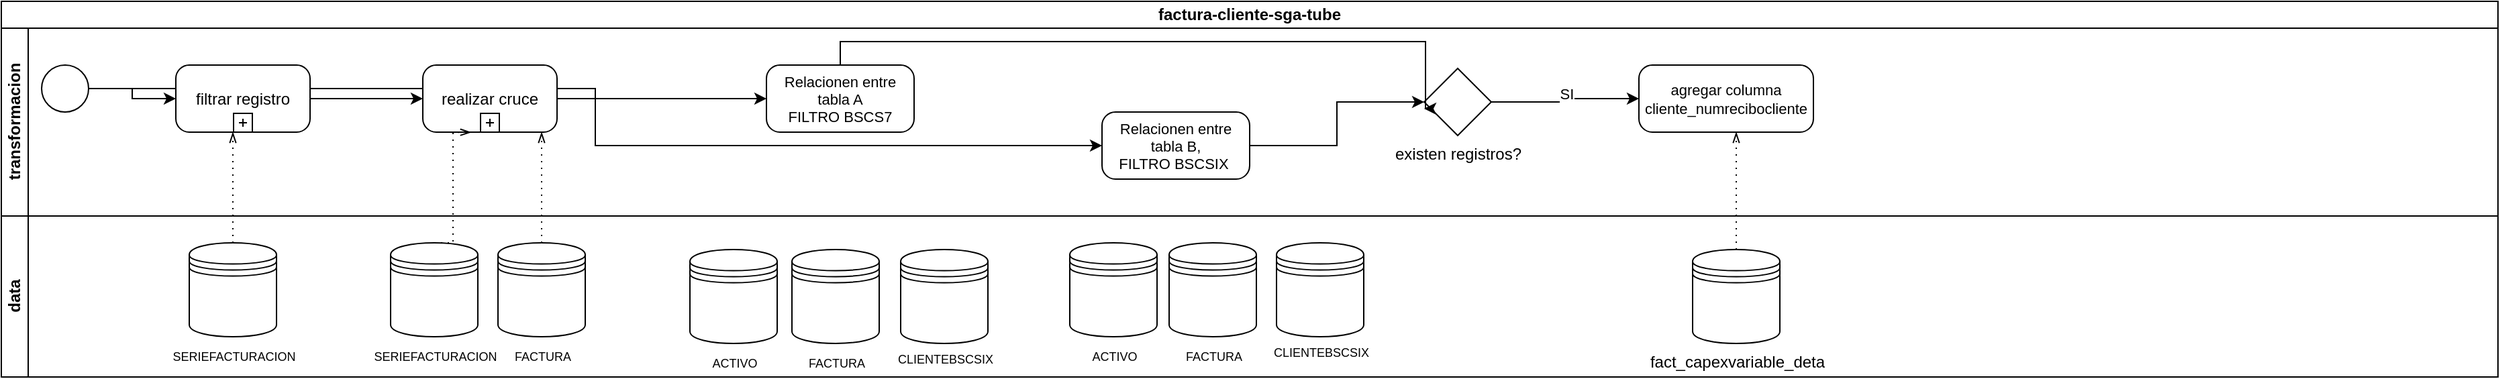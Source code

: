 <mxfile version="23.1.1" type="github">
  <diagram name="Página-1" id="NzK1YhTJ4DpfCUipt_Pe">
    <mxGraphModel dx="1050" dy="530" grid="1" gridSize="10" guides="1" tooltips="1" connect="1" arrows="1" fold="1" page="1" pageScale="1" pageWidth="827" pageHeight="1169" math="0" shadow="0">
      <root>
        <mxCell id="0" />
        <mxCell id="1" parent="0" />
        <mxCell id="dCHRHp1OiHREjXk_zQXD-1" value="factura-cliente-sga-tube" style="swimlane;html=1;childLayout=stackLayout;resizeParent=1;resizeParentMax=0;horizontal=1;startSize=20;horizontalStack=0;whiteSpace=wrap;" vertex="1" parent="1">
          <mxGeometry x="100" y="90" width="1860" height="280" as="geometry" />
        </mxCell>
        <mxCell id="dCHRHp1OiHREjXk_zQXD-2" value="transformacion" style="swimlane;html=1;startSize=20;horizontal=0;" vertex="1" parent="dCHRHp1OiHREjXk_zQXD-1">
          <mxGeometry y="20" width="1860" height="140" as="geometry" />
        </mxCell>
        <mxCell id="dCHRHp1OiHREjXk_zQXD-42" style="edgeStyle=orthogonalEdgeStyle;rounded=0;orthogonalLoop=1;jettySize=auto;html=1;" edge="1" parent="dCHRHp1OiHREjXk_zQXD-2" source="dCHRHp1OiHREjXk_zQXD-5" target="dCHRHp1OiHREjXk_zQXD-36">
          <mxGeometry relative="1" as="geometry" />
        </mxCell>
        <mxCell id="dCHRHp1OiHREjXk_zQXD-86" style="edgeStyle=orthogonalEdgeStyle;rounded=0;orthogonalLoop=1;jettySize=auto;html=1;" edge="1" parent="dCHRHp1OiHREjXk_zQXD-2" source="dCHRHp1OiHREjXk_zQXD-5" target="dCHRHp1OiHREjXk_zQXD-74">
          <mxGeometry relative="1" as="geometry" />
        </mxCell>
        <mxCell id="dCHRHp1OiHREjXk_zQXD-5" value="" style="points=[[0.145,0.145,0],[0.5,0,0],[0.855,0.145,0],[1,0.5,0],[0.855,0.855,0],[0.5,1,0],[0.145,0.855,0],[0,0.5,0]];shape=mxgraph.bpmn.event;html=1;verticalLabelPosition=bottom;labelBackgroundColor=#ffffff;verticalAlign=top;align=center;perimeter=ellipsePerimeter;outlineConnect=0;aspect=fixed;outline=standard;symbol=general;" vertex="1" parent="dCHRHp1OiHREjXk_zQXD-2">
          <mxGeometry x="30" y="27.5" width="35" height="35" as="geometry" />
        </mxCell>
        <mxCell id="dCHRHp1OiHREjXk_zQXD-36" value="filtrar registro" style="points=[[0.25,0,0],[0.5,0,0],[0.75,0,0],[1,0.25,0],[1,0.5,0],[1,0.75,0],[0.75,1,0],[0.5,1,0],[0.25,1,0],[0,0.75,0],[0,0.5,0],[0,0.25,0]];shape=mxgraph.bpmn.task;whiteSpace=wrap;rectStyle=rounded;size=10;html=1;container=1;expand=0;collapsible=0;taskMarker=abstract;isLoopSub=1;" vertex="1" parent="dCHRHp1OiHREjXk_zQXD-2">
          <mxGeometry x="130" y="27.5" width="100" height="50" as="geometry" />
        </mxCell>
        <mxCell id="dCHRHp1OiHREjXk_zQXD-75" style="edgeStyle=orthogonalEdgeStyle;rounded=0;orthogonalLoop=1;jettySize=auto;html=1;" edge="1" parent="dCHRHp1OiHREjXk_zQXD-2" source="dCHRHp1OiHREjXk_zQXD-37" target="dCHRHp1OiHREjXk_zQXD-13">
          <mxGeometry relative="1" as="geometry" />
        </mxCell>
        <mxCell id="dCHRHp1OiHREjXk_zQXD-37" value="realizar cruce" style="points=[[0.25,0,0],[0.5,0,0],[0.75,0,0],[1,0.25,0],[1,0.5,0],[1,0.75,0],[0.75,1,0],[0.5,1,0],[0.25,1,0],[0,0.75,0],[0,0.5,0],[0,0.25,0]];shape=mxgraph.bpmn.task;whiteSpace=wrap;rectStyle=rounded;size=10;html=1;container=1;expand=0;collapsible=0;taskMarker=abstract;isLoopSub=1;" vertex="1" parent="dCHRHp1OiHREjXk_zQXD-2">
          <mxGeometry x="314" y="27.5" width="100" height="50" as="geometry" />
        </mxCell>
        <mxCell id="dCHRHp1OiHREjXk_zQXD-40" style="edgeStyle=orthogonalEdgeStyle;rounded=0;orthogonalLoop=1;jettySize=auto;html=1;entryX=0;entryY=0.5;entryDx=0;entryDy=0;entryPerimeter=0;" edge="1" parent="dCHRHp1OiHREjXk_zQXD-2" source="dCHRHp1OiHREjXk_zQXD-36" target="dCHRHp1OiHREjXk_zQXD-37">
          <mxGeometry relative="1" as="geometry" />
        </mxCell>
        <mxCell id="dCHRHp1OiHREjXk_zQXD-13" value="Relacionen entre tabla A&lt;br&gt;FILTRO&amp;nbsp;BSCS7" style="points=[[0.25,0,0],[0.5,0,0],[0.75,0,0],[1,0.25,0],[1,0.5,0],[1,0.75,0],[0.75,1,0],[0.5,1,0],[0.25,1,0],[0,0.75,0],[0,0.5,0],[0,0.25,0]];shape=mxgraph.bpmn.task;whiteSpace=wrap;rectStyle=rounded;size=10;html=1;container=1;expand=0;collapsible=0;taskMarker=abstract;fontSize=11;" vertex="1" parent="dCHRHp1OiHREjXk_zQXD-2">
          <mxGeometry x="570" y="27.5" width="110" height="50" as="geometry" />
        </mxCell>
        <mxCell id="dCHRHp1OiHREjXk_zQXD-52" value="agregar columna&lt;br&gt;cliente_numrecibocliente" style="points=[[0.25,0,0],[0.5,0,0],[0.75,0,0],[1,0.25,0],[1,0.5,0],[1,0.75,0],[0.75,1,0],[0.5,1,0],[0.25,1,0],[0,0.75,0],[0,0.5,0],[0,0.25,0]];shape=mxgraph.bpmn.task;whiteSpace=wrap;rectStyle=rounded;size=10;html=1;container=1;expand=0;collapsible=0;taskMarker=abstract;fontSize=11;" vertex="1" parent="dCHRHp1OiHREjXk_zQXD-2">
          <mxGeometry x="1220" y="27.5" width="130" height="50" as="geometry" />
        </mxCell>
        <mxCell id="dCHRHp1OiHREjXk_zQXD-81" style="edgeStyle=orthogonalEdgeStyle;rounded=0;orthogonalLoop=1;jettySize=auto;html=1;" edge="1" parent="dCHRHp1OiHREjXk_zQXD-2" source="dCHRHp1OiHREjXk_zQXD-74" target="dCHRHp1OiHREjXk_zQXD-80">
          <mxGeometry relative="1" as="geometry" />
        </mxCell>
        <mxCell id="dCHRHp1OiHREjXk_zQXD-74" value="Relacionen entre tabla B, FILTRO&amp;nbsp;BSCSIX&amp;nbsp;" style="points=[[0.25,0,0],[0.5,0,0],[0.75,0,0],[1,0.25,0],[1,0.5,0],[1,0.75,0],[0.75,1,0],[0.5,1,0],[0.25,1,0],[0,0.75,0],[0,0.5,0],[0,0.25,0]];shape=mxgraph.bpmn.task;whiteSpace=wrap;rectStyle=rounded;size=10;html=1;container=1;expand=0;collapsible=0;taskMarker=abstract;fontSize=11;" vertex="1" parent="dCHRHp1OiHREjXk_zQXD-2">
          <mxGeometry x="820" y="62.5" width="110" height="50" as="geometry" />
        </mxCell>
        <mxCell id="dCHRHp1OiHREjXk_zQXD-82" style="edgeStyle=orthogonalEdgeStyle;rounded=0;orthogonalLoop=1;jettySize=auto;html=1;" edge="1" parent="dCHRHp1OiHREjXk_zQXD-2" source="dCHRHp1OiHREjXk_zQXD-80" target="dCHRHp1OiHREjXk_zQXD-52">
          <mxGeometry relative="1" as="geometry" />
        </mxCell>
        <mxCell id="dCHRHp1OiHREjXk_zQXD-83" value="SI" style="edgeLabel;html=1;align=center;verticalAlign=middle;resizable=0;points=[];" vertex="1" connectable="0" parent="dCHRHp1OiHREjXk_zQXD-82">
          <mxGeometry x="0.022" y="2" relative="1" as="geometry">
            <mxPoint x="1" y="-2" as="offset" />
          </mxGeometry>
        </mxCell>
        <mxCell id="dCHRHp1OiHREjXk_zQXD-80" value="existen registros?" style="points=[[0.25,0.25,0],[0.5,0,0],[0.75,0.25,0],[1,0.5,0],[0.75,0.75,0],[0.5,1,0],[0.25,0.75,0],[0,0.5,0]];shape=mxgraph.bpmn.gateway2;html=1;verticalLabelPosition=bottom;labelBackgroundColor=#ffffff;verticalAlign=top;align=center;perimeter=rhombusPerimeter;outlineConnect=0;outline=none;symbol=none;" vertex="1" parent="dCHRHp1OiHREjXk_zQXD-2">
          <mxGeometry x="1060" y="30" width="50" height="50" as="geometry" />
        </mxCell>
        <mxCell id="dCHRHp1OiHREjXk_zQXD-84" style="edgeStyle=orthogonalEdgeStyle;rounded=0;orthogonalLoop=1;jettySize=auto;html=1;entryX=0;entryY=0.6;entryDx=0;entryDy=0;entryPerimeter=0;exitX=0.5;exitY=0;exitDx=0;exitDy=0;exitPerimeter=0;" edge="1" parent="dCHRHp1OiHREjXk_zQXD-2" source="dCHRHp1OiHREjXk_zQXD-13" target="dCHRHp1OiHREjXk_zQXD-80">
          <mxGeometry relative="1" as="geometry">
            <mxPoint x="625" y="20" as="sourcePoint" />
            <mxPoint x="1060" y="47.5" as="targetPoint" />
            <Array as="points">
              <mxPoint x="625" y="10" />
              <mxPoint x="1061" y="10" />
            </Array>
          </mxGeometry>
        </mxCell>
        <mxCell id="dCHRHp1OiHREjXk_zQXD-3" value="data" style="swimlane;html=1;startSize=20;horizontal=0;" vertex="1" parent="dCHRHp1OiHREjXk_zQXD-1">
          <mxGeometry y="160" width="1860" height="120" as="geometry" />
        </mxCell>
        <mxCell id="dCHRHp1OiHREjXk_zQXD-7" value="&lt;font style=&quot;font-size: 9px;&quot;&gt;SERIEFACTURACION&lt;/font&gt;" style="shape=datastore;html=1;labelPosition=center;verticalLabelPosition=bottom;align=center;verticalAlign=top;" vertex="1" parent="dCHRHp1OiHREjXk_zQXD-3">
          <mxGeometry x="140" y="20" width="65" height="70" as="geometry" />
        </mxCell>
        <mxCell id="dCHRHp1OiHREjXk_zQXD-16" value="&lt;font style=&quot;font-size: 9px;&quot;&gt;FACTURA&lt;/font&gt;" style="shape=datastore;html=1;labelPosition=center;verticalLabelPosition=bottom;align=center;verticalAlign=top;" vertex="1" parent="dCHRHp1OiHREjXk_zQXD-3">
          <mxGeometry x="370" y="20" width="65" height="70" as="geometry" />
        </mxCell>
        <mxCell id="dCHRHp1OiHREjXk_zQXD-32" value="&lt;font style=&quot;font-size: 9px;&quot;&gt;SERIEFACTURACION&lt;/font&gt;" style="shape=datastore;html=1;labelPosition=center;verticalLabelPosition=bottom;align=center;verticalAlign=top;" vertex="1" parent="dCHRHp1OiHREjXk_zQXD-3">
          <mxGeometry x="290" y="20" width="65" height="70" as="geometry" />
        </mxCell>
        <mxCell id="dCHRHp1OiHREjXk_zQXD-34" value="fact_capexvariable_deta" style="shape=datastore;html=1;labelPosition=center;verticalLabelPosition=bottom;align=center;verticalAlign=top;" vertex="1" parent="dCHRHp1OiHREjXk_zQXD-3">
          <mxGeometry x="1260" y="25" width="65" height="70" as="geometry" />
        </mxCell>
        <mxCell id="dCHRHp1OiHREjXk_zQXD-43" value="&lt;font style=&quot;font-size: 9px;&quot;&gt;ACTIVO&lt;/font&gt;" style="shape=datastore;html=1;labelPosition=center;verticalLabelPosition=bottom;align=center;verticalAlign=top;" vertex="1" parent="dCHRHp1OiHREjXk_zQXD-3">
          <mxGeometry x="513" y="25" width="65" height="70" as="geometry" />
        </mxCell>
        <mxCell id="dCHRHp1OiHREjXk_zQXD-44" value="&lt;font style=&quot;font-size: 9px;&quot;&gt;FACTURA&lt;/font&gt;" style="shape=datastore;html=1;labelPosition=center;verticalLabelPosition=bottom;align=center;verticalAlign=top;" vertex="1" parent="dCHRHp1OiHREjXk_zQXD-3">
          <mxGeometry x="589" y="25" width="65" height="70" as="geometry" />
        </mxCell>
        <mxCell id="dCHRHp1OiHREjXk_zQXD-48" value="CLIENTEBSCSIX" style="shape=datastore;html=1;labelPosition=center;verticalLabelPosition=bottom;align=center;verticalAlign=top;fontSize=9;" vertex="1" parent="dCHRHp1OiHREjXk_zQXD-3">
          <mxGeometry x="670" y="25" width="65" height="70" as="geometry" />
        </mxCell>
        <mxCell id="dCHRHp1OiHREjXk_zQXD-77" value="&lt;font style=&quot;font-size: 9px;&quot;&gt;ACTIVO&lt;/font&gt;" style="shape=datastore;html=1;labelPosition=center;verticalLabelPosition=bottom;align=center;verticalAlign=top;" vertex="1" parent="dCHRHp1OiHREjXk_zQXD-3">
          <mxGeometry x="796" y="20" width="65" height="70" as="geometry" />
        </mxCell>
        <mxCell id="dCHRHp1OiHREjXk_zQXD-78" value="&lt;font style=&quot;font-size: 9px;&quot;&gt;FACTURA&lt;/font&gt;" style="shape=datastore;html=1;labelPosition=center;verticalLabelPosition=bottom;align=center;verticalAlign=top;" vertex="1" parent="dCHRHp1OiHREjXk_zQXD-3">
          <mxGeometry x="870" y="20" width="65" height="70" as="geometry" />
        </mxCell>
        <mxCell id="dCHRHp1OiHREjXk_zQXD-79" value="CLIENTEBSCSIX" style="shape=datastore;html=1;labelPosition=center;verticalLabelPosition=bottom;align=center;verticalAlign=top;fontSize=9;" vertex="1" parent="dCHRHp1OiHREjXk_zQXD-3">
          <mxGeometry x="950" y="20" width="65" height="70" as="geometry" />
        </mxCell>
        <mxCell id="dCHRHp1OiHREjXk_zQXD-64" value="" style="edgeStyle=elbowEdgeStyle;fontSize=12;html=1;endFill=0;startFill=0;endSize=6;startSize=6;dashed=1;dashPattern=1 4;endArrow=openThin;startArrow=none;rounded=0;" edge="1" parent="dCHRHp1OiHREjXk_zQXD-1" source="dCHRHp1OiHREjXk_zQXD-34" target="dCHRHp1OiHREjXk_zQXD-52">
          <mxGeometry width="160" relative="1" as="geometry">
            <mxPoint x="1100" y="190" as="sourcePoint" />
            <mxPoint x="1120" y="190" as="targetPoint" />
          </mxGeometry>
        </mxCell>
        <mxCell id="dCHRHp1OiHREjXk_zQXD-71" value="" style="edgeStyle=elbowEdgeStyle;fontSize=12;html=1;endFill=0;startFill=0;endSize=6;startSize=6;dashed=1;dashPattern=1 4;endArrow=openThin;startArrow=none;rounded=0;exitX=0.5;exitY=0;exitDx=0;exitDy=0;" edge="1" parent="dCHRHp1OiHREjXk_zQXD-1" source="dCHRHp1OiHREjXk_zQXD-16" target="dCHRHp1OiHREjXk_zQXD-37">
          <mxGeometry width="160" relative="1" as="geometry">
            <mxPoint x="520" y="190" as="sourcePoint" />
            <mxPoint x="680" y="190" as="targetPoint" />
          </mxGeometry>
        </mxCell>
        <mxCell id="dCHRHp1OiHREjXk_zQXD-72" value="" style="edgeStyle=elbowEdgeStyle;fontSize=12;html=1;endFill=0;startFill=0;endSize=6;startSize=6;dashed=1;dashPattern=1 4;endArrow=openThin;startArrow=none;rounded=0;exitX=0.5;exitY=0;exitDx=0;exitDy=0;entryX=0.36;entryY=1.002;entryDx=0;entryDy=0;entryPerimeter=0;" edge="1" parent="dCHRHp1OiHREjXk_zQXD-1" source="dCHRHp1OiHREjXk_zQXD-32" target="dCHRHp1OiHREjXk_zQXD-37">
          <mxGeometry width="160" relative="1" as="geometry">
            <mxPoint x="520" y="190" as="sourcePoint" />
            <mxPoint x="680" y="190" as="targetPoint" />
          </mxGeometry>
        </mxCell>
        <mxCell id="dCHRHp1OiHREjXk_zQXD-73" value="" style="edgeStyle=elbowEdgeStyle;fontSize=12;html=1;endFill=0;startFill=0;endSize=6;startSize=6;dashed=1;dashPattern=1 4;endArrow=openThin;startArrow=none;rounded=0;exitX=0.5;exitY=0;exitDx=0;exitDy=0;" edge="1" parent="dCHRHp1OiHREjXk_zQXD-1" source="dCHRHp1OiHREjXk_zQXD-7" target="dCHRHp1OiHREjXk_zQXD-36">
          <mxGeometry width="160" relative="1" as="geometry">
            <mxPoint x="400" y="190" as="sourcePoint" />
            <mxPoint x="560" y="190" as="targetPoint" />
          </mxGeometry>
        </mxCell>
      </root>
    </mxGraphModel>
  </diagram>
</mxfile>
